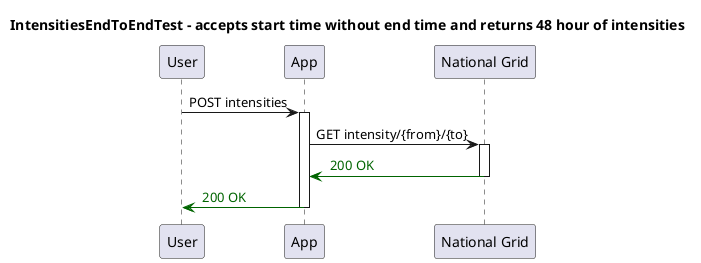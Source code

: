 @startuml
title IntensitiesEndToEndTest - accepts start time without end time and returns 48 hour of intensities
participant "User"
participant "App"
participant "National Grid"
"User" -> "App": POST intensities
activate "App"
"App" -> "National Grid": GET intensity/{from}/{to}
activate "National Grid"

"National Grid" -[#DarkGreen]> "App": <color:DarkGreen> 200 OK
deactivate "National Grid"
"App" -[#DarkGreen]> "User": <color:DarkGreen> 200 OK
deactivate "App"
@enduml